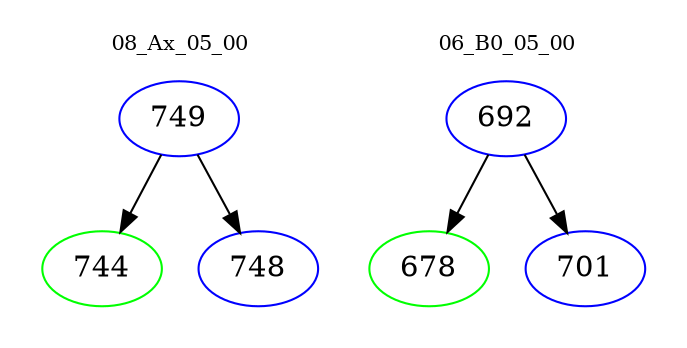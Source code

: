 digraph{
subgraph cluster_0 {
color = white
label = "08_Ax_05_00";
fontsize=10;
T0_749 [label="749", color="blue"]
T0_749 -> T0_744 [color="black"]
T0_744 [label="744", color="green"]
T0_749 -> T0_748 [color="black"]
T0_748 [label="748", color="blue"]
}
subgraph cluster_1 {
color = white
label = "06_B0_05_00";
fontsize=10;
T1_692 [label="692", color="blue"]
T1_692 -> T1_678 [color="black"]
T1_678 [label="678", color="green"]
T1_692 -> T1_701 [color="black"]
T1_701 [label="701", color="blue"]
}
}
